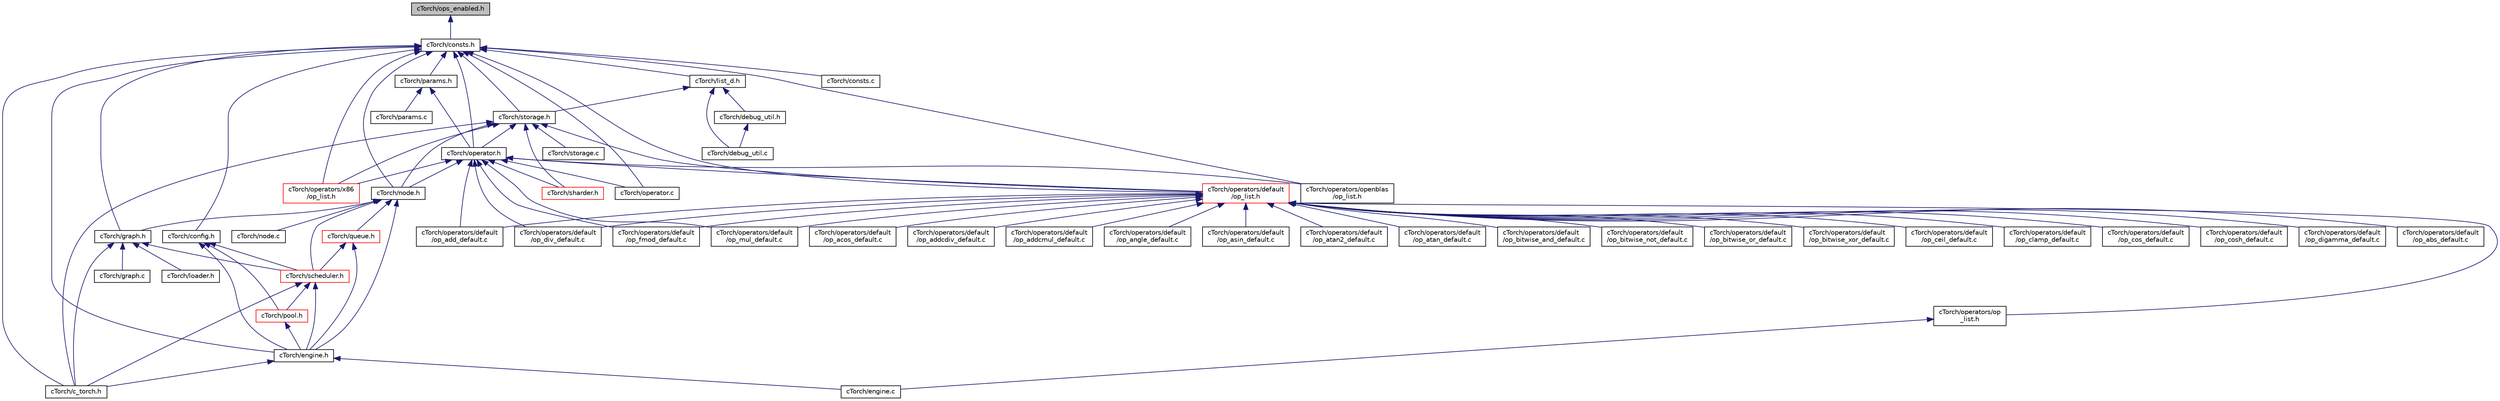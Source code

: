 digraph "cTorch/ops_enabled.h"
{
 // LATEX_PDF_SIZE
  edge [fontname="Helvetica",fontsize="10",labelfontname="Helvetica",labelfontsize="10"];
  node [fontname="Helvetica",fontsize="10",shape=record];
  Node1 [label="cTorch/ops_enabled.h",height=0.2,width=0.4,color="black", fillcolor="grey75", style="filled", fontcolor="black",tooltip=" "];
  Node1 -> Node2 [dir="back",color="midnightblue",fontsize="10",style="solid",fontname="Helvetica"];
  Node2 [label="cTorch/consts.h",height=0.2,width=0.4,color="black", fillcolor="white", style="filled",URL="$consts_8h.html",tooltip=" "];
  Node2 -> Node3 [dir="back",color="midnightblue",fontsize="10",style="solid",fontname="Helvetica"];
  Node3 [label="cTorch/c_torch.h",height=0.2,width=0.4,color="black", fillcolor="white", style="filled",URL="$c__torch_8h.html",tooltip=" "];
  Node2 -> Node4 [dir="back",color="midnightblue",fontsize="10",style="solid",fontname="Helvetica"];
  Node4 [label="cTorch/config.h",height=0.2,width=0.4,color="black", fillcolor="white", style="filled",URL="$config_8h.html",tooltip=" "];
  Node4 -> Node5 [dir="back",color="midnightblue",fontsize="10",style="solid",fontname="Helvetica"];
  Node5 [label="cTorch/engine.h",height=0.2,width=0.4,color="black", fillcolor="white", style="filled",URL="$engine_8h.html",tooltip=" "];
  Node5 -> Node3 [dir="back",color="midnightblue",fontsize="10",style="solid",fontname="Helvetica"];
  Node5 -> Node6 [dir="back",color="midnightblue",fontsize="10",style="solid",fontname="Helvetica"];
  Node6 [label="cTorch/engine.c",height=0.2,width=0.4,color="black", fillcolor="white", style="filled",URL="$engine_8c.html",tooltip=" "];
  Node4 -> Node7 [dir="back",color="midnightblue",fontsize="10",style="solid",fontname="Helvetica"];
  Node7 [label="cTorch/pool.h",height=0.2,width=0.4,color="red", fillcolor="white", style="filled",URL="$pool_8h.html",tooltip=" "];
  Node7 -> Node5 [dir="back",color="midnightblue",fontsize="10",style="solid",fontname="Helvetica"];
  Node4 -> Node9 [dir="back",color="midnightblue",fontsize="10",style="solid",fontname="Helvetica"];
  Node9 [label="cTorch/scheduler.h",height=0.2,width=0.4,color="red", fillcolor="white", style="filled",URL="$scheduler_8h.html",tooltip=" "];
  Node9 -> Node7 [dir="back",color="midnightblue",fontsize="10",style="solid",fontname="Helvetica"];
  Node9 -> Node5 [dir="back",color="midnightblue",fontsize="10",style="solid",fontname="Helvetica"];
  Node9 -> Node3 [dir="back",color="midnightblue",fontsize="10",style="solid",fontname="Helvetica"];
  Node2 -> Node5 [dir="back",color="midnightblue",fontsize="10",style="solid",fontname="Helvetica"];
  Node2 -> Node11 [dir="back",color="midnightblue",fontsize="10",style="solid",fontname="Helvetica"];
  Node11 [label="cTorch/node.h",height=0.2,width=0.4,color="black", fillcolor="white", style="filled",URL="$node_8h.html",tooltip=" "];
  Node11 -> Node5 [dir="back",color="midnightblue",fontsize="10",style="solid",fontname="Helvetica"];
  Node11 -> Node12 [dir="back",color="midnightblue",fontsize="10",style="solid",fontname="Helvetica"];
  Node12 [label="cTorch/graph.h",height=0.2,width=0.4,color="black", fillcolor="white", style="filled",URL="$graph_8h.html",tooltip=" "];
  Node12 -> Node9 [dir="back",color="midnightblue",fontsize="10",style="solid",fontname="Helvetica"];
  Node12 -> Node3 [dir="back",color="midnightblue",fontsize="10",style="solid",fontname="Helvetica"];
  Node12 -> Node13 [dir="back",color="midnightblue",fontsize="10",style="solid",fontname="Helvetica"];
  Node13 [label="cTorch/graph.c",height=0.2,width=0.4,color="black", fillcolor="white", style="filled",URL="$graph_8c.html",tooltip=" "];
  Node12 -> Node14 [dir="back",color="midnightblue",fontsize="10",style="solid",fontname="Helvetica"];
  Node14 [label="cTorch/loader.h",height=0.2,width=0.4,color="black", fillcolor="white", style="filled",URL="$loader_8h.html",tooltip=" "];
  Node11 -> Node9 [dir="back",color="midnightblue",fontsize="10",style="solid",fontname="Helvetica"];
  Node11 -> Node15 [dir="back",color="midnightblue",fontsize="10",style="solid",fontname="Helvetica"];
  Node15 [label="cTorch/queue.h",height=0.2,width=0.4,color="red", fillcolor="white", style="filled",URL="$queue_8h.html",tooltip=" "];
  Node15 -> Node9 [dir="back",color="midnightblue",fontsize="10",style="solid",fontname="Helvetica"];
  Node15 -> Node5 [dir="back",color="midnightblue",fontsize="10",style="solid",fontname="Helvetica"];
  Node11 -> Node17 [dir="back",color="midnightblue",fontsize="10",style="solid",fontname="Helvetica"];
  Node17 [label="cTorch/node.c",height=0.2,width=0.4,color="black", fillcolor="white", style="filled",URL="$node_8c.html",tooltip=" "];
  Node2 -> Node18 [dir="back",color="midnightblue",fontsize="10",style="solid",fontname="Helvetica"];
  Node18 [label="cTorch/operator.h",height=0.2,width=0.4,color="black", fillcolor="white", style="filled",URL="$operator_8h.html",tooltip=" "];
  Node18 -> Node11 [dir="back",color="midnightblue",fontsize="10",style="solid",fontname="Helvetica"];
  Node18 -> Node19 [dir="back",color="midnightblue",fontsize="10",style="solid",fontname="Helvetica"];
  Node19 [label="cTorch/operators/default\l/op_list.h",height=0.2,width=0.4,color="red", fillcolor="white", style="filled",URL="$default_2op__list_8h.html",tooltip=" "];
  Node19 -> Node20 [dir="back",color="midnightblue",fontsize="10",style="solid",fontname="Helvetica"];
  Node20 [label="cTorch/operators/op\l_list.h",height=0.2,width=0.4,color="black", fillcolor="white", style="filled",URL="$op__list_8h.html",tooltip=" "];
  Node20 -> Node6 [dir="back",color="midnightblue",fontsize="10",style="solid",fontname="Helvetica"];
  Node19 -> Node21 [dir="back",color="midnightblue",fontsize="10",style="solid",fontname="Helvetica"];
  Node21 [label="cTorch/operators/default\l/op_abs_default.c",height=0.2,width=0.4,color="black", fillcolor="white", style="filled",URL="$op__abs__default_8c.html",tooltip=" "];
  Node19 -> Node22 [dir="back",color="midnightblue",fontsize="10",style="solid",fontname="Helvetica"];
  Node22 [label="cTorch/operators/default\l/op_acos_default.c",height=0.2,width=0.4,color="black", fillcolor="white", style="filled",URL="$op__acos__default_8c.html",tooltip=" "];
  Node19 -> Node23 [dir="back",color="midnightblue",fontsize="10",style="solid",fontname="Helvetica"];
  Node23 [label="cTorch/operators/default\l/op_add_default.c",height=0.2,width=0.4,color="black", fillcolor="white", style="filled",URL="$op__add__default_8c.html",tooltip=" "];
  Node19 -> Node24 [dir="back",color="midnightblue",fontsize="10",style="solid",fontname="Helvetica"];
  Node24 [label="cTorch/operators/default\l/op_addcdiv_default.c",height=0.2,width=0.4,color="black", fillcolor="white", style="filled",URL="$op__addcdiv__default_8c.html",tooltip=" "];
  Node19 -> Node25 [dir="back",color="midnightblue",fontsize="10",style="solid",fontname="Helvetica"];
  Node25 [label="cTorch/operators/default\l/op_addcmul_default.c",height=0.2,width=0.4,color="black", fillcolor="white", style="filled",URL="$op__addcmul__default_8c.html",tooltip=" "];
  Node19 -> Node26 [dir="back",color="midnightblue",fontsize="10",style="solid",fontname="Helvetica"];
  Node26 [label="cTorch/operators/default\l/op_angle_default.c",height=0.2,width=0.4,color="black", fillcolor="white", style="filled",URL="$op__angle__default_8c.html",tooltip=" "];
  Node19 -> Node27 [dir="back",color="midnightblue",fontsize="10",style="solid",fontname="Helvetica"];
  Node27 [label="cTorch/operators/default\l/op_asin_default.c",height=0.2,width=0.4,color="black", fillcolor="white", style="filled",URL="$op__asin__default_8c.html",tooltip=" "];
  Node19 -> Node28 [dir="back",color="midnightblue",fontsize="10",style="solid",fontname="Helvetica"];
  Node28 [label="cTorch/operators/default\l/op_atan2_default.c",height=0.2,width=0.4,color="black", fillcolor="white", style="filled",URL="$op__atan2__default_8c.html",tooltip=" "];
  Node19 -> Node29 [dir="back",color="midnightblue",fontsize="10",style="solid",fontname="Helvetica"];
  Node29 [label="cTorch/operators/default\l/op_atan_default.c",height=0.2,width=0.4,color="black", fillcolor="white", style="filled",URL="$op__atan__default_8c.html",tooltip=" "];
  Node19 -> Node30 [dir="back",color="midnightblue",fontsize="10",style="solid",fontname="Helvetica"];
  Node30 [label="cTorch/operators/default\l/op_bitwise_and_default.c",height=0.2,width=0.4,color="black", fillcolor="white", style="filled",URL="$op__bitwise__and__default_8c.html",tooltip=" "];
  Node19 -> Node31 [dir="back",color="midnightblue",fontsize="10",style="solid",fontname="Helvetica"];
  Node31 [label="cTorch/operators/default\l/op_bitwise_not_default.c",height=0.2,width=0.4,color="black", fillcolor="white", style="filled",URL="$op__bitwise__not__default_8c.html",tooltip=" "];
  Node19 -> Node32 [dir="back",color="midnightblue",fontsize="10",style="solid",fontname="Helvetica"];
  Node32 [label="cTorch/operators/default\l/op_bitwise_or_default.c",height=0.2,width=0.4,color="black", fillcolor="white", style="filled",URL="$op__bitwise__or__default_8c.html",tooltip=" "];
  Node19 -> Node33 [dir="back",color="midnightblue",fontsize="10",style="solid",fontname="Helvetica"];
  Node33 [label="cTorch/operators/default\l/op_bitwise_xor_default.c",height=0.2,width=0.4,color="black", fillcolor="white", style="filled",URL="$op__bitwise__xor__default_8c.html",tooltip=" "];
  Node19 -> Node34 [dir="back",color="midnightblue",fontsize="10",style="solid",fontname="Helvetica"];
  Node34 [label="cTorch/operators/default\l/op_ceil_default.c",height=0.2,width=0.4,color="black", fillcolor="white", style="filled",URL="$op__ceil__default_8c.html",tooltip=" "];
  Node19 -> Node35 [dir="back",color="midnightblue",fontsize="10",style="solid",fontname="Helvetica"];
  Node35 [label="cTorch/operators/default\l/op_clamp_default.c",height=0.2,width=0.4,color="black", fillcolor="white", style="filled",URL="$op__clamp__default_8c.html",tooltip=" "];
  Node19 -> Node36 [dir="back",color="midnightblue",fontsize="10",style="solid",fontname="Helvetica"];
  Node36 [label="cTorch/operators/default\l/op_cos_default.c",height=0.2,width=0.4,color="black", fillcolor="white", style="filled",URL="$op__cos__default_8c.html",tooltip=" "];
  Node19 -> Node37 [dir="back",color="midnightblue",fontsize="10",style="solid",fontname="Helvetica"];
  Node37 [label="cTorch/operators/default\l/op_cosh_default.c",height=0.2,width=0.4,color="black", fillcolor="white", style="filled",URL="$op__cosh__default_8c.html",tooltip=" "];
  Node19 -> Node38 [dir="back",color="midnightblue",fontsize="10",style="solid",fontname="Helvetica"];
  Node38 [label="cTorch/operators/default\l/op_digamma_default.c",height=0.2,width=0.4,color="black", fillcolor="white", style="filled",URL="$op__digamma__default_8c.html",tooltip=" "];
  Node19 -> Node39 [dir="back",color="midnightblue",fontsize="10",style="solid",fontname="Helvetica"];
  Node39 [label="cTorch/operators/default\l/op_div_default.c",height=0.2,width=0.4,color="black", fillcolor="white", style="filled",URL="$op__div__default_8c.html",tooltip=" "];
  Node19 -> Node47 [dir="back",color="midnightblue",fontsize="10",style="solid",fontname="Helvetica"];
  Node47 [label="cTorch/operators/default\l/op_fmod_default.c",height=0.2,width=0.4,color="black", fillcolor="white", style="filled",URL="$op__fmod__default_8c.html",tooltip=" "];
  Node19 -> Node60 [dir="back",color="midnightblue",fontsize="10",style="solid",fontname="Helvetica"];
  Node60 [label="cTorch/operators/default\l/op_mul_default.c",height=0.2,width=0.4,color="black", fillcolor="white", style="filled",URL="$op__mul__default_8c.html",tooltip=" "];
  Node18 -> Node61 [dir="back",color="midnightblue",fontsize="10",style="solid",fontname="Helvetica"];
  Node61 [label="cTorch/operator.c",height=0.2,width=0.4,color="black", fillcolor="white", style="filled",URL="$operator_8c.html",tooltip=" "];
  Node18 -> Node23 [dir="back",color="midnightblue",fontsize="10",style="solid",fontname="Helvetica"];
  Node18 -> Node39 [dir="back",color="midnightblue",fontsize="10",style="solid",fontname="Helvetica"];
  Node18 -> Node47 [dir="back",color="midnightblue",fontsize="10",style="solid",fontname="Helvetica"];
  Node18 -> Node60 [dir="back",color="midnightblue",fontsize="10",style="solid",fontname="Helvetica"];
  Node18 -> Node62 [dir="back",color="midnightblue",fontsize="10",style="solid",fontname="Helvetica"];
  Node62 [label="cTorch/operators/openblas\l/op_list.h",height=0.2,width=0.4,color="black", fillcolor="white", style="filled",URL="$openblas_2op__list_8h.html",tooltip=" "];
  Node18 -> Node63 [dir="back",color="midnightblue",fontsize="10",style="solid",fontname="Helvetica"];
  Node63 [label="cTorch/operators/x86\l/op_list.h",height=0.2,width=0.4,color="red", fillcolor="white", style="filled",URL="$x86_2op__list_8h.html",tooltip=" "];
  Node18 -> Node65 [dir="back",color="midnightblue",fontsize="10",style="solid",fontname="Helvetica"];
  Node65 [label="cTorch/sharder.h",height=0.2,width=0.4,color="red", fillcolor="white", style="filled",URL="$sharder_8h.html",tooltip=" "];
  Node2 -> Node67 [dir="back",color="midnightblue",fontsize="10",style="solid",fontname="Helvetica"];
  Node67 [label="cTorch/params.h",height=0.2,width=0.4,color="black", fillcolor="white", style="filled",URL="$params_8h.html",tooltip=" "];
  Node67 -> Node18 [dir="back",color="midnightblue",fontsize="10",style="solid",fontname="Helvetica"];
  Node67 -> Node68 [dir="back",color="midnightblue",fontsize="10",style="solid",fontname="Helvetica"];
  Node68 [label="cTorch/params.c",height=0.2,width=0.4,color="black", fillcolor="white", style="filled",URL="$params_8c.html",tooltip=" "];
  Node2 -> Node69 [dir="back",color="midnightblue",fontsize="10",style="solid",fontname="Helvetica"];
  Node69 [label="cTorch/storage.h",height=0.2,width=0.4,color="black", fillcolor="white", style="filled",URL="$storage_8h.html",tooltip=" "];
  Node69 -> Node18 [dir="back",color="midnightblue",fontsize="10",style="solid",fontname="Helvetica"];
  Node69 -> Node11 [dir="back",color="midnightblue",fontsize="10",style="solid",fontname="Helvetica"];
  Node69 -> Node3 [dir="back",color="midnightblue",fontsize="10",style="solid",fontname="Helvetica"];
  Node69 -> Node19 [dir="back",color="midnightblue",fontsize="10",style="solid",fontname="Helvetica"];
  Node69 -> Node63 [dir="back",color="midnightblue",fontsize="10",style="solid",fontname="Helvetica"];
  Node69 -> Node65 [dir="back",color="midnightblue",fontsize="10",style="solid",fontname="Helvetica"];
  Node69 -> Node70 [dir="back",color="midnightblue",fontsize="10",style="solid",fontname="Helvetica"];
  Node70 [label="cTorch/storage.c",height=0.2,width=0.4,color="black", fillcolor="white", style="filled",URL="$storage_8c.html",tooltip=" "];
  Node2 -> Node71 [dir="back",color="midnightblue",fontsize="10",style="solid",fontname="Helvetica"];
  Node71 [label="cTorch/list_d.h",height=0.2,width=0.4,color="black", fillcolor="white", style="filled",URL="$list__d_8h.html",tooltip=" "];
  Node71 -> Node69 [dir="back",color="midnightblue",fontsize="10",style="solid",fontname="Helvetica"];
  Node71 -> Node72 [dir="back",color="midnightblue",fontsize="10",style="solid",fontname="Helvetica"];
  Node72 [label="cTorch/debug_util.h",height=0.2,width=0.4,color="black", fillcolor="white", style="filled",URL="$debug__util_8h.html",tooltip=" "];
  Node72 -> Node73 [dir="back",color="midnightblue",fontsize="10",style="solid",fontname="Helvetica"];
  Node73 [label="cTorch/debug_util.c",height=0.2,width=0.4,color="black", fillcolor="white", style="filled",URL="$debug__util_8c.html",tooltip=" "];
  Node71 -> Node73 [dir="back",color="midnightblue",fontsize="10",style="solid",fontname="Helvetica"];
  Node2 -> Node12 [dir="back",color="midnightblue",fontsize="10",style="solid",fontname="Helvetica"];
  Node2 -> Node74 [dir="back",color="midnightblue",fontsize="10",style="solid",fontname="Helvetica"];
  Node74 [label="cTorch/consts.c",height=0.2,width=0.4,color="black", fillcolor="white", style="filled",URL="$consts_8c.html",tooltip=" "];
  Node2 -> Node19 [dir="back",color="midnightblue",fontsize="10",style="solid",fontname="Helvetica"];
  Node2 -> Node61 [dir="back",color="midnightblue",fontsize="10",style="solid",fontname="Helvetica"];
  Node2 -> Node62 [dir="back",color="midnightblue",fontsize="10",style="solid",fontname="Helvetica"];
  Node2 -> Node63 [dir="back",color="midnightblue",fontsize="10",style="solid",fontname="Helvetica"];
}
